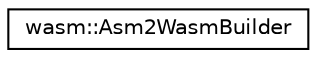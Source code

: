 digraph "Graphical Class Hierarchy"
{
  edge [fontname="Helvetica",fontsize="10",labelfontname="Helvetica",labelfontsize="10"];
  node [fontname="Helvetica",fontsize="10",shape=record];
  rankdir="LR";
  Node0 [label="wasm::Asm2WasmBuilder",height=0.2,width=0.4,color="black", fillcolor="white", style="filled",URL="$classwasm_1_1_asm2_wasm_builder.html"];
}
